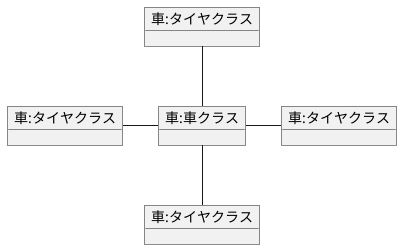 @startuml 演習３－４
object "車:車クラス" as car{
    
}

object "車:タイヤクラス" as tire1{
    
}

object "車:タイヤクラス" as tire2{
    
}

object "車:タイヤクラス" as tire3{
    
}

object "車:タイヤクラス" as tire4{
    
}

car-up-tire1
car-down-tire2
car-ri-tire3
car-le-tire4

@enduml